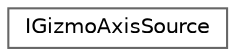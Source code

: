 digraph "Graphical Class Hierarchy"
{
 // INTERACTIVE_SVG=YES
 // LATEX_PDF_SIZE
  bgcolor="transparent";
  edge [fontname=Helvetica,fontsize=10,labelfontname=Helvetica,labelfontsize=10];
  node [fontname=Helvetica,fontsize=10,shape=box,height=0.2,width=0.4];
  rankdir="LR";
  Node0 [id="Node000000",label="IGizmoAxisSource",height=0.2,width=0.4,color="grey40", fillcolor="white", style="filled",URL="$d6/db8/classIGizmoAxisSource.html",tooltip="IGizmoAxisSource is an interface which is used to get information about a 3D Axis."];
}
